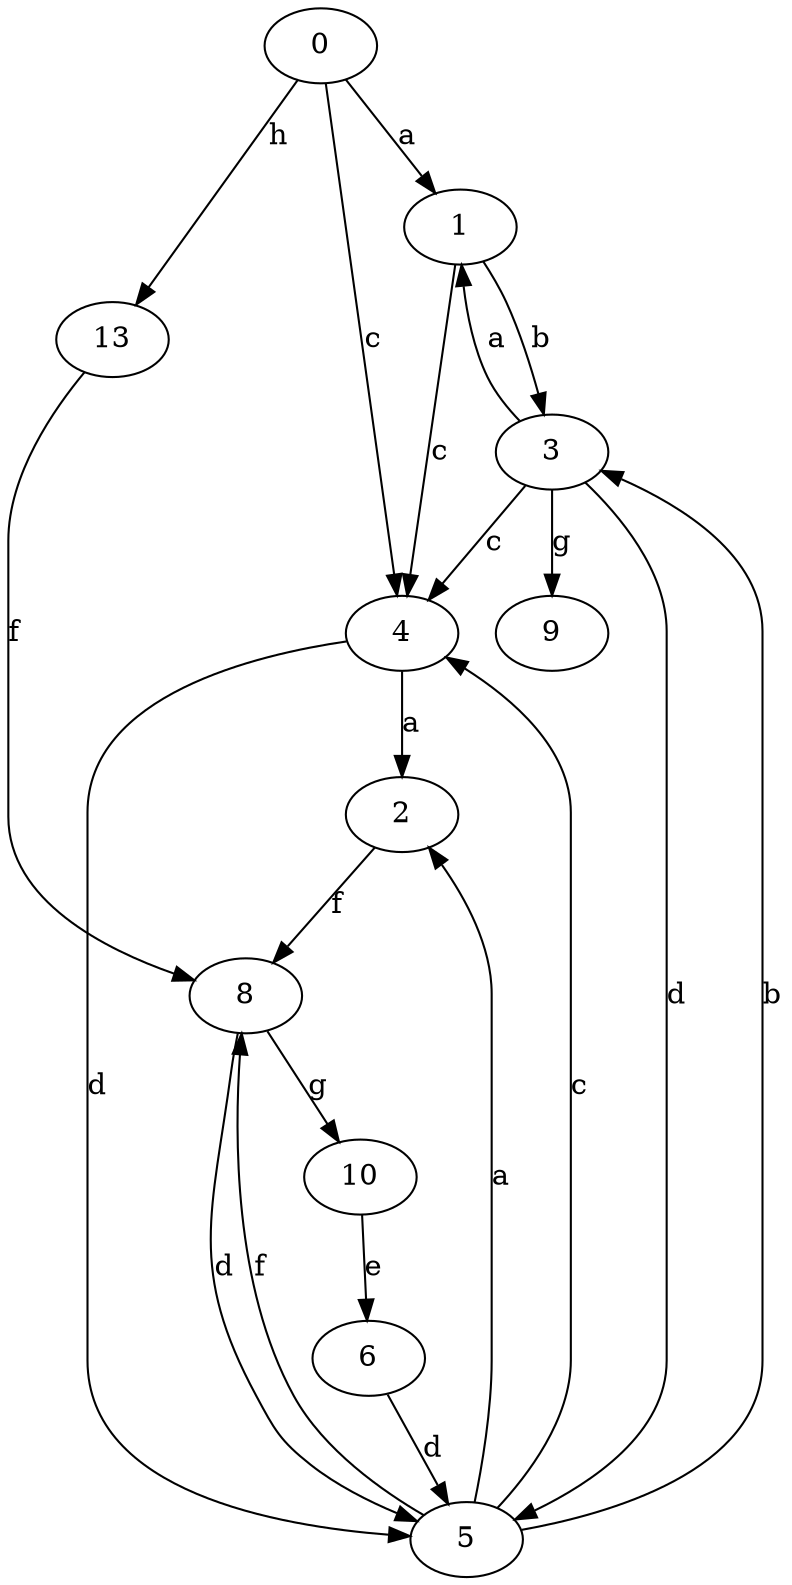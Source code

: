 strict digraph  {
1;
0;
2;
3;
4;
5;
6;
8;
9;
10;
13;
1 -> 3  [label=b];
1 -> 4  [label=c];
0 -> 1  [label=a];
0 -> 4  [label=c];
0 -> 13  [label=h];
2 -> 8  [label=f];
3 -> 1  [label=a];
3 -> 4  [label=c];
3 -> 5  [label=d];
3 -> 9  [label=g];
4 -> 2  [label=a];
4 -> 5  [label=d];
5 -> 2  [label=a];
5 -> 3  [label=b];
5 -> 4  [label=c];
5 -> 8  [label=f];
6 -> 5  [label=d];
8 -> 5  [label=d];
8 -> 10  [label=g];
10 -> 6  [label=e];
13 -> 8  [label=f];
}
